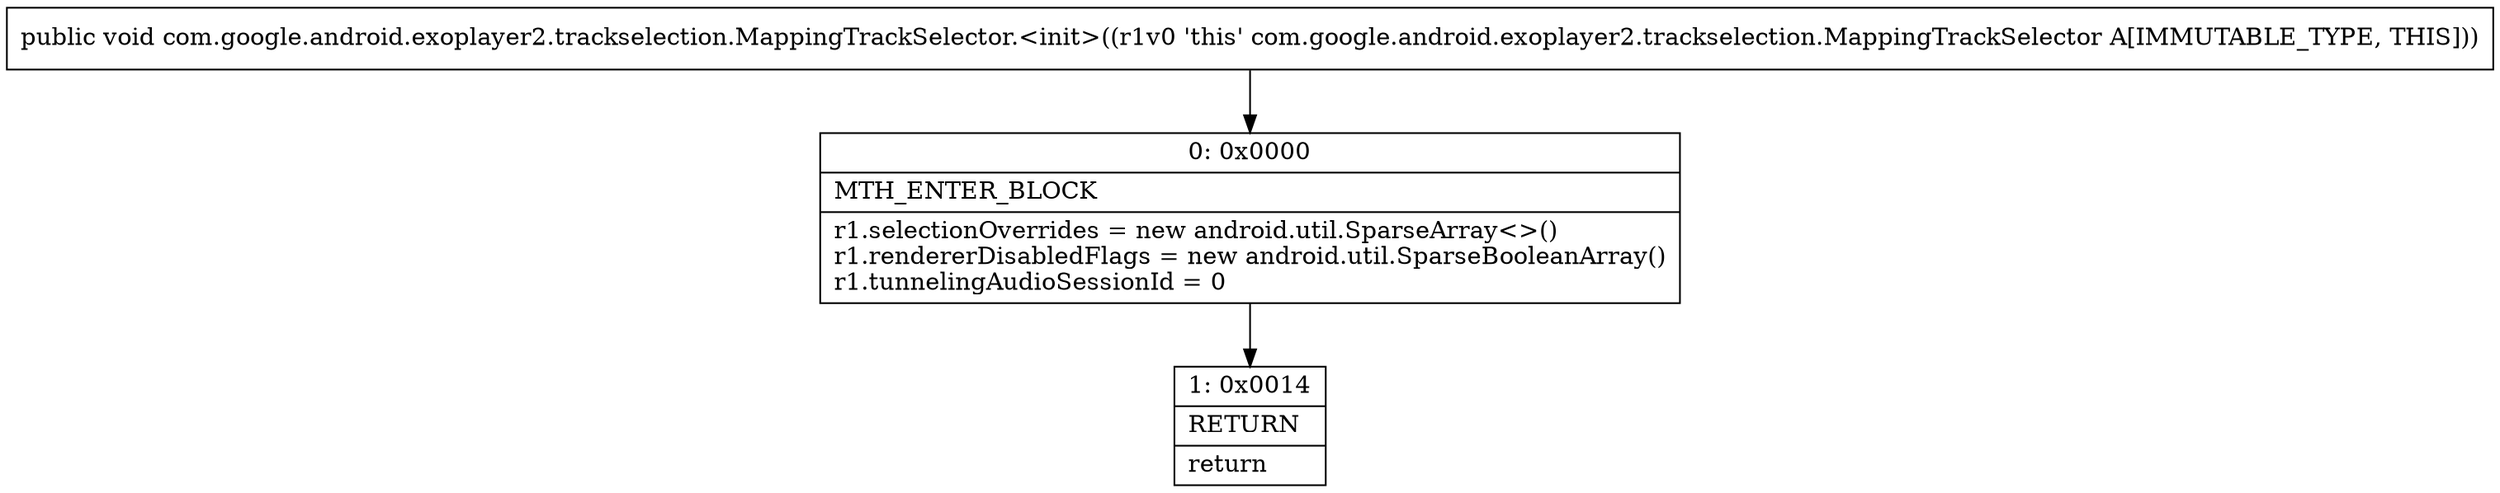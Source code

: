 digraph "CFG forcom.google.android.exoplayer2.trackselection.MappingTrackSelector.\<init\>()V" {
Node_0 [shape=record,label="{0\:\ 0x0000|MTH_ENTER_BLOCK\l|r1.selectionOverrides = new android.util.SparseArray\<\>()\lr1.rendererDisabledFlags = new android.util.SparseBooleanArray()\lr1.tunnelingAudioSessionId = 0\l}"];
Node_1 [shape=record,label="{1\:\ 0x0014|RETURN\l|return\l}"];
MethodNode[shape=record,label="{public void com.google.android.exoplayer2.trackselection.MappingTrackSelector.\<init\>((r1v0 'this' com.google.android.exoplayer2.trackselection.MappingTrackSelector A[IMMUTABLE_TYPE, THIS])) }"];
MethodNode -> Node_0;
Node_0 -> Node_1;
}

